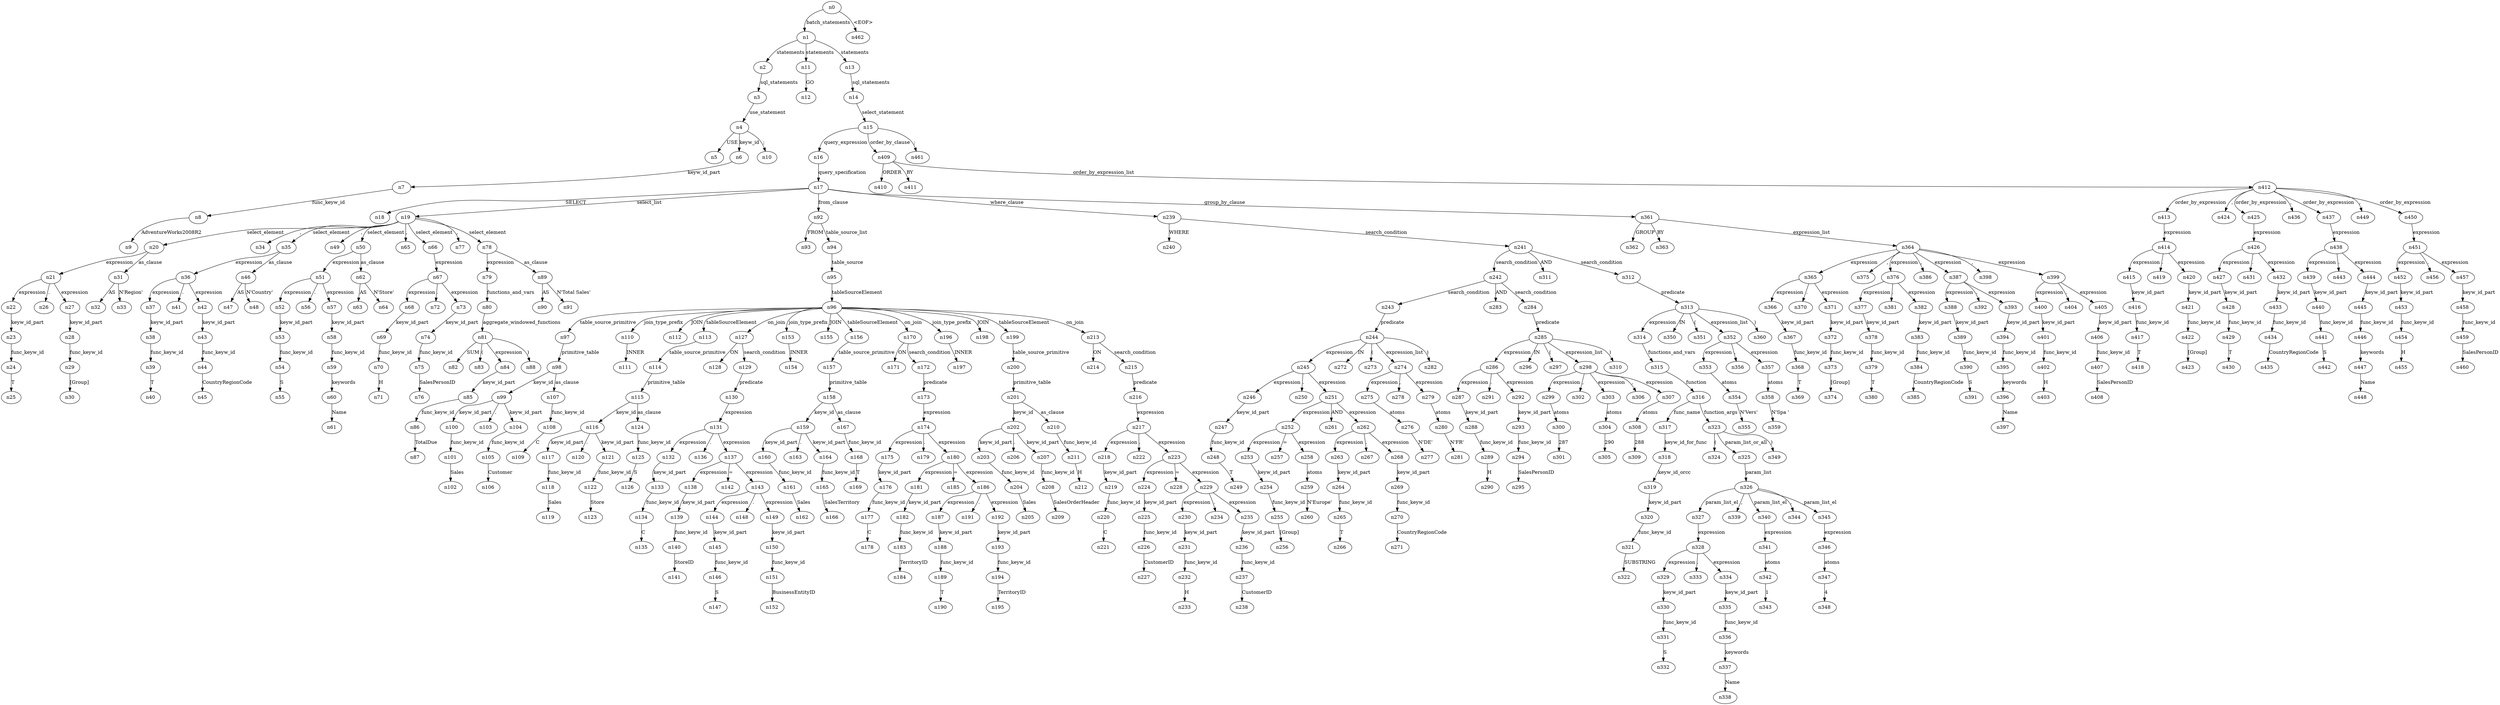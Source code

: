 digraph ParseTree {
  n0 -> n1 [label="batch_statements"];
  n1 -> n2 [label="statements"];
  n2 -> n3 [label="sql_statements"];
  n3 -> n4 [label="use_statement"];
  n4 -> n5 [label="USE"];
  n4 -> n6 [label="keyw_id"];
  n6 -> n7 [label="keyw_id_part"];
  n7 -> n8 [label="func_keyw_id"];
  n8 -> n9 [label="AdventureWorks2008R2"];
  n4 -> n10 [label=";"];
  n1 -> n11 [label="statements"];
  n11 -> n12 [label="GO"];
  n1 -> n13 [label="statements"];
  n13 -> n14 [label="sql_statements"];
  n14 -> n15 [label="select_statement"];
  n15 -> n16 [label="query_expression"];
  n16 -> n17 [label="query_specification"];
  n17 -> n18 [label="SELECT"];
  n17 -> n19 [label="select_list"];
  n19 -> n20 [label="select_element"];
  n20 -> n21 [label="expression"];
  n21 -> n22 [label="expression"];
  n22 -> n23 [label="keyw_id_part"];
  n23 -> n24 [label="func_keyw_id"];
  n24 -> n25 [label="T"];
  n21 -> n26 [label="."];
  n21 -> n27 [label="expression"];
  n27 -> n28 [label="keyw_id_part"];
  n28 -> n29 [label="func_keyw_id"];
  n29 -> n30 [label="[Group]"];
  n20 -> n31 [label="as_clause"];
  n31 -> n32 [label="AS"];
  n31 -> n33 [label="N'Region'"];
  n19 -> n34 [label=","];
  n19 -> n35 [label="select_element"];
  n35 -> n36 [label="expression"];
  n36 -> n37 [label="expression"];
  n37 -> n38 [label="keyw_id_part"];
  n38 -> n39 [label="func_keyw_id"];
  n39 -> n40 [label="T"];
  n36 -> n41 [label="."];
  n36 -> n42 [label="expression"];
  n42 -> n43 [label="keyw_id_part"];
  n43 -> n44 [label="func_keyw_id"];
  n44 -> n45 [label="CountryRegionCode"];
  n35 -> n46 [label="as_clause"];
  n46 -> n47 [label="AS"];
  n46 -> n48 [label="N'Country'"];
  n19 -> n49 [label=","];
  n19 -> n50 [label="select_element"];
  n50 -> n51 [label="expression"];
  n51 -> n52 [label="expression"];
  n52 -> n53 [label="keyw_id_part"];
  n53 -> n54 [label="func_keyw_id"];
  n54 -> n55 [label="S"];
  n51 -> n56 [label="."];
  n51 -> n57 [label="expression"];
  n57 -> n58 [label="keyw_id_part"];
  n58 -> n59 [label="func_keyw_id"];
  n59 -> n60 [label="keywords"];
  n60 -> n61 [label="Name"];
  n50 -> n62 [label="as_clause"];
  n62 -> n63 [label="AS"];
  n62 -> n64 [label="N'Store'"];
  n19 -> n65 [label=","];
  n19 -> n66 [label="select_element"];
  n66 -> n67 [label="expression"];
  n67 -> n68 [label="expression"];
  n68 -> n69 [label="keyw_id_part"];
  n69 -> n70 [label="func_keyw_id"];
  n70 -> n71 [label="H"];
  n67 -> n72 [label="."];
  n67 -> n73 [label="expression"];
  n73 -> n74 [label="keyw_id_part"];
  n74 -> n75 [label="func_keyw_id"];
  n75 -> n76 [label="SalesPersonID"];
  n19 -> n77 [label=","];
  n19 -> n78 [label="select_element"];
  n78 -> n79 [label="expression"];
  n79 -> n80 [label="functions_and_vars"];
  n80 -> n81 [label="aggregate_windowed_functions"];
  n81 -> n82 [label="SUM"];
  n81 -> n83 [label="("];
  n81 -> n84 [label="expression"];
  n84 -> n85 [label="keyw_id_part"];
  n85 -> n86 [label="func_keyw_id"];
  n86 -> n87 [label="TotalDue"];
  n81 -> n88 [label=")"];
  n78 -> n89 [label="as_clause"];
  n89 -> n90 [label="AS"];
  n89 -> n91 [label="N'Total Sales'"];
  n17 -> n92 [label="from_clause"];
  n92 -> n93 [label="FROM"];
  n92 -> n94 [label="table_source_list"];
  n94 -> n95 [label="table_source"];
  n95 -> n96 [label="tableSourceElement"];
  n96 -> n97 [label="table_source_primitive"];
  n97 -> n98 [label="primitive_table"];
  n98 -> n99 [label="keyw_id"];
  n99 -> n100 [label="keyw_id_part"];
  n100 -> n101 [label="func_keyw_id"];
  n101 -> n102 [label="Sales"];
  n99 -> n103 [label="."];
  n99 -> n104 [label="keyw_id_part"];
  n104 -> n105 [label="func_keyw_id"];
  n105 -> n106 [label="Customer"];
  n98 -> n107 [label="as_clause"];
  n107 -> n108 [label="func_keyw_id"];
  n108 -> n109 [label="C"];
  n96 -> n110 [label="join_type_prefix"];
  n110 -> n111 [label="INNER"];
  n96 -> n112 [label="JOIN"];
  n96 -> n113 [label="tableSourceElement"];
  n113 -> n114 [label="table_source_primitive"];
  n114 -> n115 [label="primitive_table"];
  n115 -> n116 [label="keyw_id"];
  n116 -> n117 [label="keyw_id_part"];
  n117 -> n118 [label="func_keyw_id"];
  n118 -> n119 [label="Sales"];
  n116 -> n120 [label="."];
  n116 -> n121 [label="keyw_id_part"];
  n121 -> n122 [label="func_keyw_id"];
  n122 -> n123 [label="Store"];
  n115 -> n124 [label="as_clause"];
  n124 -> n125 [label="func_keyw_id"];
  n125 -> n126 [label="S"];
  n96 -> n127 [label="on_join"];
  n127 -> n128 [label="ON"];
  n127 -> n129 [label="search_condition"];
  n129 -> n130 [label="predicate"];
  n130 -> n131 [label="expression"];
  n131 -> n132 [label="expression"];
  n132 -> n133 [label="keyw_id_part"];
  n133 -> n134 [label="func_keyw_id"];
  n134 -> n135 [label="C"];
  n131 -> n136 [label="."];
  n131 -> n137 [label="expression"];
  n137 -> n138 [label="expression"];
  n138 -> n139 [label="keyw_id_part"];
  n139 -> n140 [label="func_keyw_id"];
  n140 -> n141 [label="StoreID"];
  n137 -> n142 [label="="];
  n137 -> n143 [label="expression"];
  n143 -> n144 [label="expression"];
  n144 -> n145 [label="keyw_id_part"];
  n145 -> n146 [label="func_keyw_id"];
  n146 -> n147 [label="S"];
  n143 -> n148 [label="."];
  n143 -> n149 [label="expression"];
  n149 -> n150 [label="keyw_id_part"];
  n150 -> n151 [label="func_keyw_id"];
  n151 -> n152 [label="BusinessEntityID"];
  n96 -> n153 [label="join_type_prefix"];
  n153 -> n154 [label="INNER"];
  n96 -> n155 [label="JOIN"];
  n96 -> n156 [label="tableSourceElement"];
  n156 -> n157 [label="table_source_primitive"];
  n157 -> n158 [label="primitive_table"];
  n158 -> n159 [label="keyw_id"];
  n159 -> n160 [label="keyw_id_part"];
  n160 -> n161 [label="func_keyw_id"];
  n161 -> n162 [label="Sales"];
  n159 -> n163 [label="."];
  n159 -> n164 [label="keyw_id_part"];
  n164 -> n165 [label="func_keyw_id"];
  n165 -> n166 [label="SalesTerritory"];
  n158 -> n167 [label="as_clause"];
  n167 -> n168 [label="func_keyw_id"];
  n168 -> n169 [label="T"];
  n96 -> n170 [label="on_join"];
  n170 -> n171 [label="ON"];
  n170 -> n172 [label="search_condition"];
  n172 -> n173 [label="predicate"];
  n173 -> n174 [label="expression"];
  n174 -> n175 [label="expression"];
  n175 -> n176 [label="keyw_id_part"];
  n176 -> n177 [label="func_keyw_id"];
  n177 -> n178 [label="C"];
  n174 -> n179 [label="."];
  n174 -> n180 [label="expression"];
  n180 -> n181 [label="expression"];
  n181 -> n182 [label="keyw_id_part"];
  n182 -> n183 [label="func_keyw_id"];
  n183 -> n184 [label="TerritoryID"];
  n180 -> n185 [label="="];
  n180 -> n186 [label="expression"];
  n186 -> n187 [label="expression"];
  n187 -> n188 [label="keyw_id_part"];
  n188 -> n189 [label="func_keyw_id"];
  n189 -> n190 [label="T"];
  n186 -> n191 [label="."];
  n186 -> n192 [label="expression"];
  n192 -> n193 [label="keyw_id_part"];
  n193 -> n194 [label="func_keyw_id"];
  n194 -> n195 [label="TerritoryID"];
  n96 -> n196 [label="join_type_prefix"];
  n196 -> n197 [label="INNER"];
  n96 -> n198 [label="JOIN"];
  n96 -> n199 [label="tableSourceElement"];
  n199 -> n200 [label="table_source_primitive"];
  n200 -> n201 [label="primitive_table"];
  n201 -> n202 [label="keyw_id"];
  n202 -> n203 [label="keyw_id_part"];
  n203 -> n204 [label="func_keyw_id"];
  n204 -> n205 [label="Sales"];
  n202 -> n206 [label="."];
  n202 -> n207 [label="keyw_id_part"];
  n207 -> n208 [label="func_keyw_id"];
  n208 -> n209 [label="SalesOrderHeader"];
  n201 -> n210 [label="as_clause"];
  n210 -> n211 [label="func_keyw_id"];
  n211 -> n212 [label="H"];
  n96 -> n213 [label="on_join"];
  n213 -> n214 [label="ON"];
  n213 -> n215 [label="search_condition"];
  n215 -> n216 [label="predicate"];
  n216 -> n217 [label="expression"];
  n217 -> n218 [label="expression"];
  n218 -> n219 [label="keyw_id_part"];
  n219 -> n220 [label="func_keyw_id"];
  n220 -> n221 [label="C"];
  n217 -> n222 [label="."];
  n217 -> n223 [label="expression"];
  n223 -> n224 [label="expression"];
  n224 -> n225 [label="keyw_id_part"];
  n225 -> n226 [label="func_keyw_id"];
  n226 -> n227 [label="CustomerID"];
  n223 -> n228 [label="="];
  n223 -> n229 [label="expression"];
  n229 -> n230 [label="expression"];
  n230 -> n231 [label="keyw_id_part"];
  n231 -> n232 [label="func_keyw_id"];
  n232 -> n233 [label="H"];
  n229 -> n234 [label="."];
  n229 -> n235 [label="expression"];
  n235 -> n236 [label="keyw_id_part"];
  n236 -> n237 [label="func_keyw_id"];
  n237 -> n238 [label="CustomerID"];
  n17 -> n239 [label="where_clause"];
  n239 -> n240 [label="WHERE"];
  n239 -> n241 [label="search_condition"];
  n241 -> n242 [label="search_condition"];
  n242 -> n243 [label="search_condition"];
  n243 -> n244 [label="predicate"];
  n244 -> n245 [label="expression"];
  n245 -> n246 [label="expression"];
  n246 -> n247 [label="keyw_id_part"];
  n247 -> n248 [label="func_keyw_id"];
  n248 -> n249 [label="T"];
  n245 -> n250 [label="."];
  n245 -> n251 [label="expression"];
  n251 -> n252 [label="expression"];
  n252 -> n253 [label="expression"];
  n253 -> n254 [label="keyw_id_part"];
  n254 -> n255 [label="func_keyw_id"];
  n255 -> n256 [label="[Group]"];
  n252 -> n257 [label="="];
  n252 -> n258 [label="expression"];
  n258 -> n259 [label="atoms"];
  n259 -> n260 [label="N'Europe'"];
  n251 -> n261 [label="AND"];
  n251 -> n262 [label="expression"];
  n262 -> n263 [label="expression"];
  n263 -> n264 [label="keyw_id_part"];
  n264 -> n265 [label="func_keyw_id"];
  n265 -> n266 [label="T"];
  n262 -> n267 [label="."];
  n262 -> n268 [label="expression"];
  n268 -> n269 [label="keyw_id_part"];
  n269 -> n270 [label="func_keyw_id"];
  n270 -> n271 [label="CountryRegionCode"];
  n244 -> n272 [label="IN"];
  n244 -> n273 [label="("];
  n244 -> n274 [label="expression_list"];
  n274 -> n275 [label="expression"];
  n275 -> n276 [label="atoms"];
  n276 -> n277 [label="N'DE'"];
  n274 -> n278 [label=","];
  n274 -> n279 [label="expression"];
  n279 -> n280 [label="atoms"];
  n280 -> n281 [label="N'FR'"];
  n244 -> n282 [label=")"];
  n242 -> n283 [label="AND"];
  n242 -> n284 [label="search_condition"];
  n284 -> n285 [label="predicate"];
  n285 -> n286 [label="expression"];
  n286 -> n287 [label="expression"];
  n287 -> n288 [label="keyw_id_part"];
  n288 -> n289 [label="func_keyw_id"];
  n289 -> n290 [label="H"];
  n286 -> n291 [label="."];
  n286 -> n292 [label="expression"];
  n292 -> n293 [label="keyw_id_part"];
  n293 -> n294 [label="func_keyw_id"];
  n294 -> n295 [label="SalesPersonID"];
  n285 -> n296 [label="IN"];
  n285 -> n297 [label="("];
  n285 -> n298 [label="expression_list"];
  n298 -> n299 [label="expression"];
  n299 -> n300 [label="atoms"];
  n300 -> n301 [label="287"];
  n298 -> n302 [label=","];
  n298 -> n303 [label="expression"];
  n303 -> n304 [label="atoms"];
  n304 -> n305 [label="290"];
  n298 -> n306 [label=","];
  n298 -> n307 [label="expression"];
  n307 -> n308 [label="atoms"];
  n308 -> n309 [label="288"];
  n285 -> n310 [label=")"];
  n241 -> n311 [label="AND"];
  n241 -> n312 [label="search_condition"];
  n312 -> n313 [label="predicate"];
  n313 -> n314 [label="expression"];
  n314 -> n315 [label="functions_and_vars"];
  n315 -> n316 [label="function"];
  n316 -> n317 [label="func_name"];
  n317 -> n318 [label="keyw_id_for_func"];
  n318 -> n319 [label="keyw_id_orcc"];
  n319 -> n320 [label="keyw_id_part"];
  n320 -> n321 [label="func_keyw_id"];
  n321 -> n322 [label="SUBSTRING"];
  n316 -> n323 [label="function_args"];
  n323 -> n324 [label="("];
  n323 -> n325 [label="param_list_or_all"];
  n325 -> n326 [label="param_list"];
  n326 -> n327 [label="param_list_el"];
  n327 -> n328 [label="expression"];
  n328 -> n329 [label="expression"];
  n329 -> n330 [label="keyw_id_part"];
  n330 -> n331 [label="func_keyw_id"];
  n331 -> n332 [label="S"];
  n328 -> n333 [label="."];
  n328 -> n334 [label="expression"];
  n334 -> n335 [label="keyw_id_part"];
  n335 -> n336 [label="func_keyw_id"];
  n336 -> n337 [label="keywords"];
  n337 -> n338 [label="Name"];
  n326 -> n339 [label=","];
  n326 -> n340 [label="param_list_el"];
  n340 -> n341 [label="expression"];
  n341 -> n342 [label="atoms"];
  n342 -> n343 [label="1"];
  n326 -> n344 [label=","];
  n326 -> n345 [label="param_list_el"];
  n345 -> n346 [label="expression"];
  n346 -> n347 [label="atoms"];
  n347 -> n348 [label="4"];
  n323 -> n349 [label=")"];
  n313 -> n350 [label="IN"];
  n313 -> n351 [label="("];
  n313 -> n352 [label="expression_list"];
  n352 -> n353 [label="expression"];
  n353 -> n354 [label="atoms"];
  n354 -> n355 [label="N'Vers'"];
  n352 -> n356 [label=","];
  n352 -> n357 [label="expression"];
  n357 -> n358 [label="atoms"];
  n358 -> n359 [label="N'Spa '"];
  n313 -> n360 [label=")"];
  n17 -> n361 [label="group_by_clause"];
  n361 -> n362 [label="GROUP"];
  n361 -> n363 [label="BY"];
  n361 -> n364 [label="expression_list"];
  n364 -> n365 [label="expression"];
  n365 -> n366 [label="expression"];
  n366 -> n367 [label="keyw_id_part"];
  n367 -> n368 [label="func_keyw_id"];
  n368 -> n369 [label="T"];
  n365 -> n370 [label="."];
  n365 -> n371 [label="expression"];
  n371 -> n372 [label="keyw_id_part"];
  n372 -> n373 [label="func_keyw_id"];
  n373 -> n374 [label="[Group]"];
  n364 -> n375 [label=","];
  n364 -> n376 [label="expression"];
  n376 -> n377 [label="expression"];
  n377 -> n378 [label="keyw_id_part"];
  n378 -> n379 [label="func_keyw_id"];
  n379 -> n380 [label="T"];
  n376 -> n381 [label="."];
  n376 -> n382 [label="expression"];
  n382 -> n383 [label="keyw_id_part"];
  n383 -> n384 [label="func_keyw_id"];
  n384 -> n385 [label="CountryRegionCode"];
  n364 -> n386 [label=","];
  n364 -> n387 [label="expression"];
  n387 -> n388 [label="expression"];
  n388 -> n389 [label="keyw_id_part"];
  n389 -> n390 [label="func_keyw_id"];
  n390 -> n391 [label="S"];
  n387 -> n392 [label="."];
  n387 -> n393 [label="expression"];
  n393 -> n394 [label="keyw_id_part"];
  n394 -> n395 [label="func_keyw_id"];
  n395 -> n396 [label="keywords"];
  n396 -> n397 [label="Name"];
  n364 -> n398 [label=","];
  n364 -> n399 [label="expression"];
  n399 -> n400 [label="expression"];
  n400 -> n401 [label="keyw_id_part"];
  n401 -> n402 [label="func_keyw_id"];
  n402 -> n403 [label="H"];
  n399 -> n404 [label="."];
  n399 -> n405 [label="expression"];
  n405 -> n406 [label="keyw_id_part"];
  n406 -> n407 [label="func_keyw_id"];
  n407 -> n408 [label="SalesPersonID"];
  n15 -> n409 [label="order_by_clause"];
  n409 -> n410 [label="ORDER"];
  n409 -> n411 [label="BY"];
  n409 -> n412 [label="order_by_expression_list"];
  n412 -> n413 [label="order_by_expression"];
  n413 -> n414 [label="expression"];
  n414 -> n415 [label="expression"];
  n415 -> n416 [label="keyw_id_part"];
  n416 -> n417 [label="func_keyw_id"];
  n417 -> n418 [label="T"];
  n414 -> n419 [label="."];
  n414 -> n420 [label="expression"];
  n420 -> n421 [label="keyw_id_part"];
  n421 -> n422 [label="func_keyw_id"];
  n422 -> n423 [label="[Group]"];
  n412 -> n424 [label=","];
  n412 -> n425 [label="order_by_expression"];
  n425 -> n426 [label="expression"];
  n426 -> n427 [label="expression"];
  n427 -> n428 [label="keyw_id_part"];
  n428 -> n429 [label="func_keyw_id"];
  n429 -> n430 [label="T"];
  n426 -> n431 [label="."];
  n426 -> n432 [label="expression"];
  n432 -> n433 [label="keyw_id_part"];
  n433 -> n434 [label="func_keyw_id"];
  n434 -> n435 [label="CountryRegionCode"];
  n412 -> n436 [label=","];
  n412 -> n437 [label="order_by_expression"];
  n437 -> n438 [label="expression"];
  n438 -> n439 [label="expression"];
  n439 -> n440 [label="keyw_id_part"];
  n440 -> n441 [label="func_keyw_id"];
  n441 -> n442 [label="S"];
  n438 -> n443 [label="."];
  n438 -> n444 [label="expression"];
  n444 -> n445 [label="keyw_id_part"];
  n445 -> n446 [label="func_keyw_id"];
  n446 -> n447 [label="keywords"];
  n447 -> n448 [label="Name"];
  n412 -> n449 [label=","];
  n412 -> n450 [label="order_by_expression"];
  n450 -> n451 [label="expression"];
  n451 -> n452 [label="expression"];
  n452 -> n453 [label="keyw_id_part"];
  n453 -> n454 [label="func_keyw_id"];
  n454 -> n455 [label="H"];
  n451 -> n456 [label="."];
  n451 -> n457 [label="expression"];
  n457 -> n458 [label="keyw_id_part"];
  n458 -> n459 [label="func_keyw_id"];
  n459 -> n460 [label="SalesPersonID"];
  n15 -> n461 [label=";"];
  n0 -> n462 [label="<EOF>"];
}
